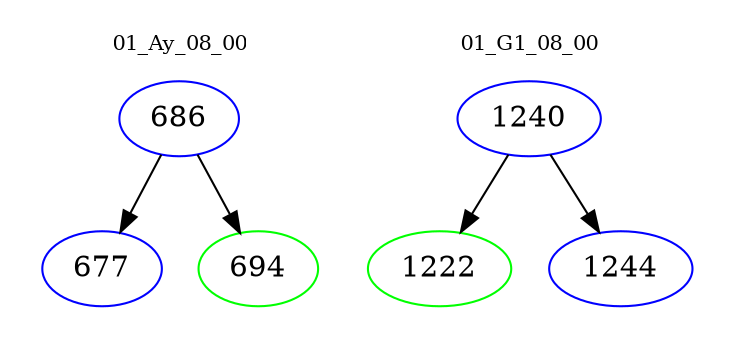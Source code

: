 digraph{
subgraph cluster_0 {
color = white
label = "01_Ay_08_00";
fontsize=10;
T0_686 [label="686", color="blue"]
T0_686 -> T0_677 [color="black"]
T0_677 [label="677", color="blue"]
T0_686 -> T0_694 [color="black"]
T0_694 [label="694", color="green"]
}
subgraph cluster_1 {
color = white
label = "01_G1_08_00";
fontsize=10;
T1_1240 [label="1240", color="blue"]
T1_1240 -> T1_1222 [color="black"]
T1_1222 [label="1222", color="green"]
T1_1240 -> T1_1244 [color="black"]
T1_1244 [label="1244", color="blue"]
}
}
